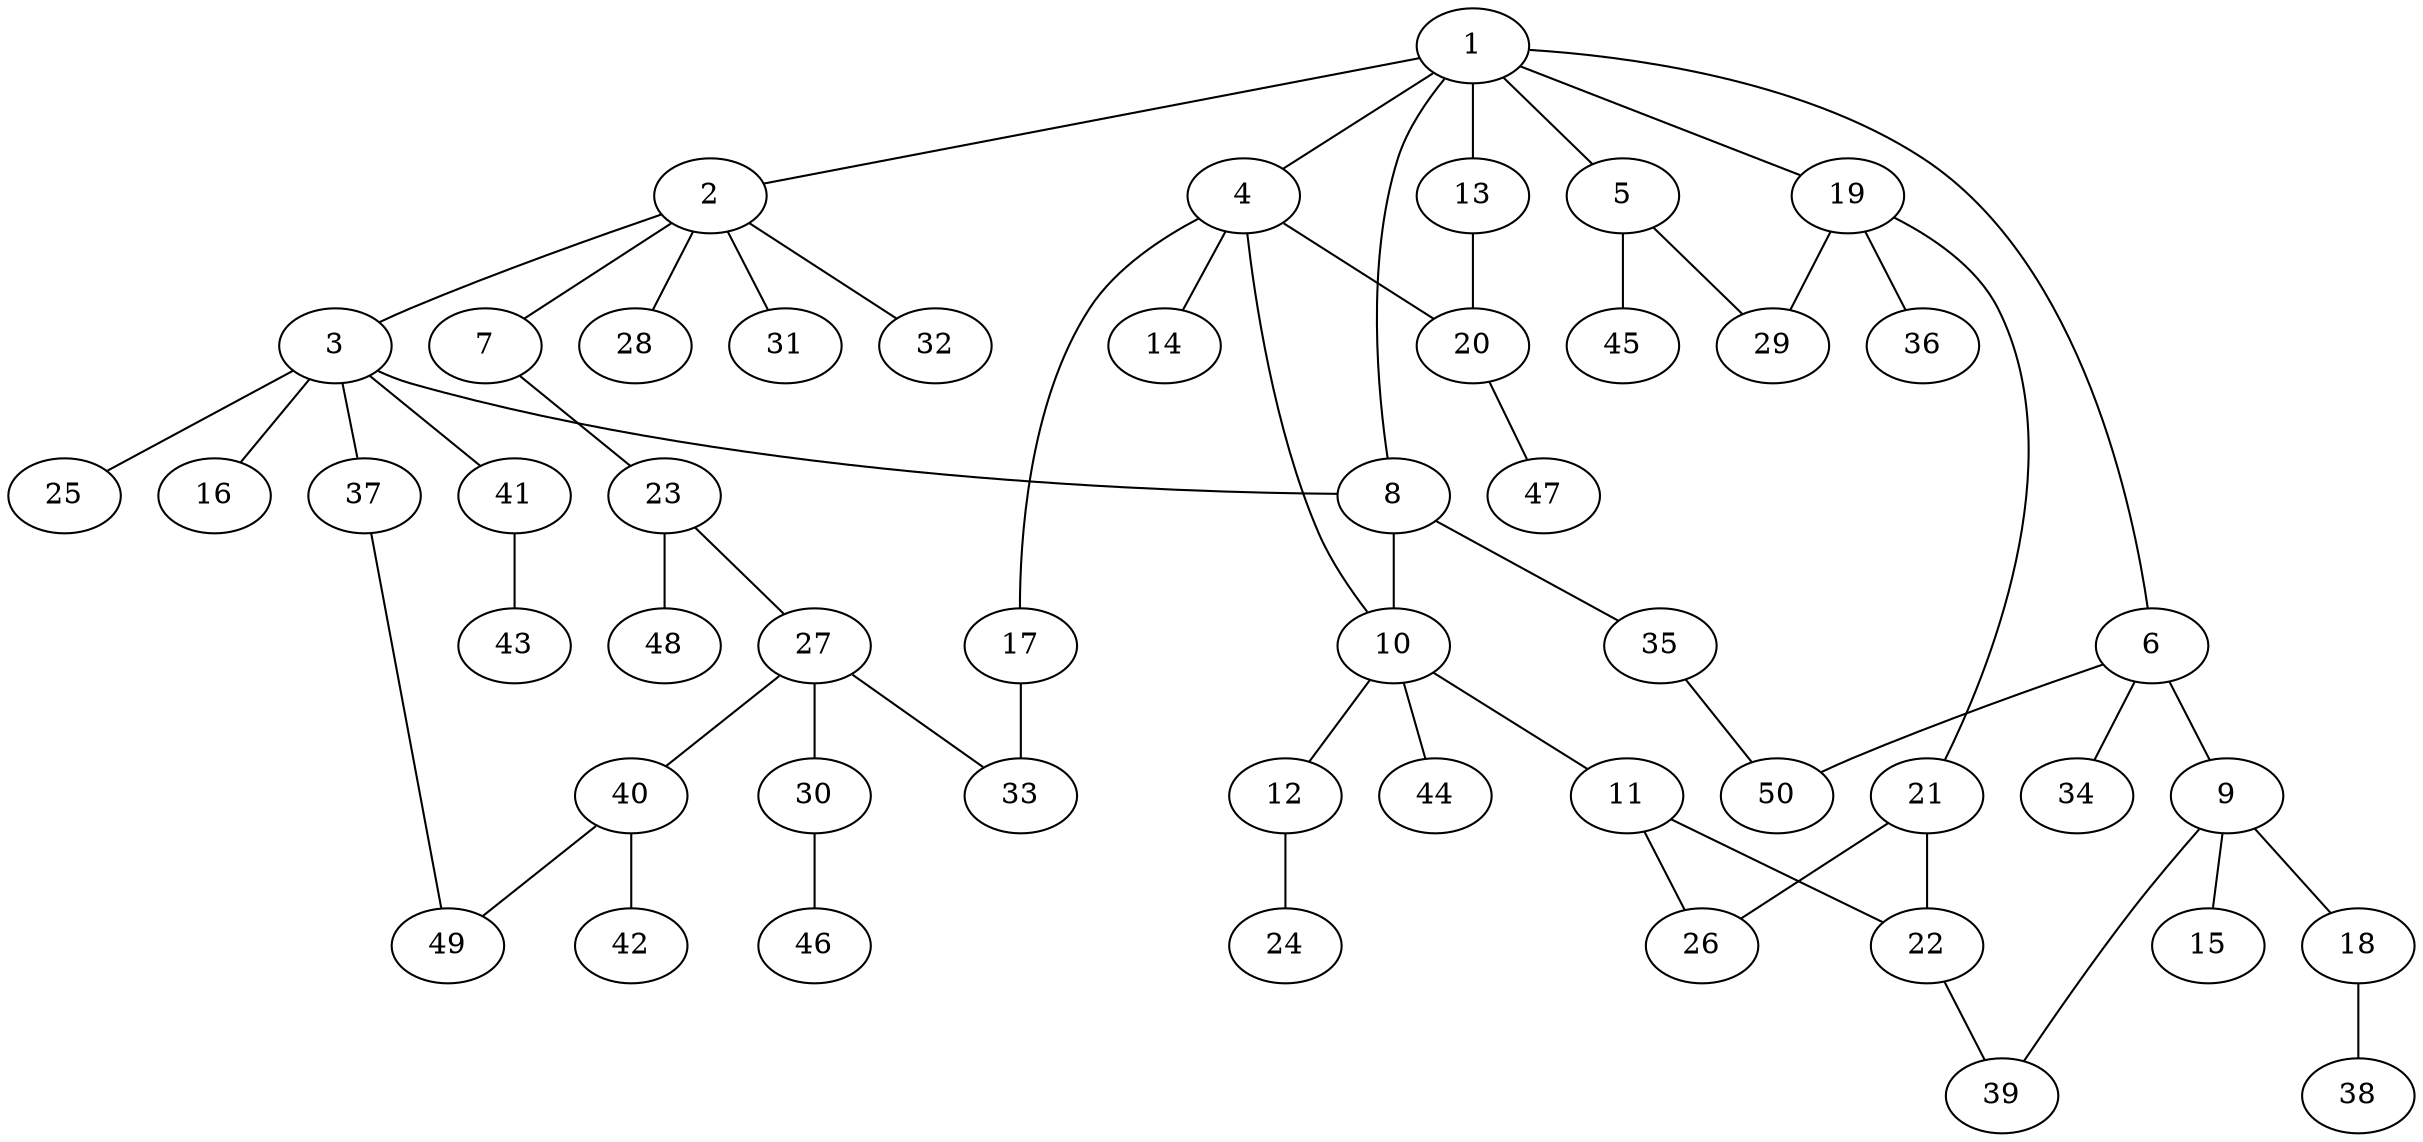 graph graphname {1--2
1--4
1--5
1--6
1--8
1--13
1--19
2--3
2--7
2--28
2--31
2--32
3--8
3--16
3--25
3--37
3--41
4--10
4--14
4--17
4--20
5--29
5--45
6--9
6--34
6--50
7--23
8--10
8--35
9--15
9--18
9--39
10--11
10--12
10--44
11--22
11--26
12--24
13--20
17--33
18--38
19--21
19--29
19--36
20--47
21--22
21--26
22--39
23--27
23--48
27--30
27--33
27--40
30--46
35--50
37--49
40--42
40--49
41--43
}